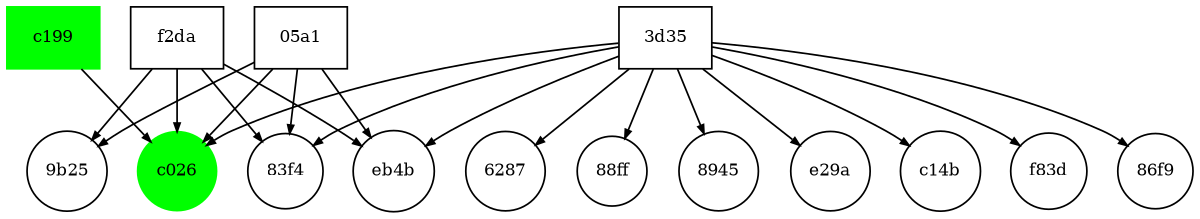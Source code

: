 digraph {
	graph [bb="0,0,636.23,114.01",
		rankdir=TB,
		size="8,5"
	];
	node [fontsize=10,
		height=0.5,
		label="\N"
	];
	edge [arrowsize=0.5];
	c026	[color=green,
		height=0.55882,
		label=c026,
		pos="99,21.005",
		shape=circle,
		style=filled,
		width=0.55882];
	c199	[color=green,
		label=c199,
		pos="27,96.01",
		shape=box,
		style=filled,
		width=0.75];
	c199 -> c026	[pos="e,85.426,35.769 44.063,77.709 55.223,66.393 69.778,51.635 81.102,40.153"];
	eb4b	[height=0.58348,
		label=eb4b,
		pos="214,21.005",
		shape=circle,
		width=0.58348];
	"3d35"	[label="3d35",
		pos="357,96.01",
		shape=box,
		width=0.75];
	"3d35" -> c026	[pos="e,114.62,34.361 329.51,92.031 285.42,86.521 196.88,72.412 128,42.01 125.28,40.808 122.54,39.339 119.89,37.749"];
	"3d35" -> eb4b	[pos="e,230.86,33.883 329.95,83.686 306.7,73.631 272.5,58.079 244,42.01 241.41,40.55 238.75,38.943 236.13,37.294"];
	"83f4"	[height=0.53417,
		label="83f4",
		pos="156,21.005",
		shape=circle,
		width=0.53417];
	"3d35" -> "83f4"	[pos="e,170.84,33.952 329.6,89.499 294.6,81.822 232.72,66.079 184,42.01 181.33,40.691 178.64,39.126 176.03,37.462"];
	8945	[height=0.55882,
		label=8945,
		pos="385,21.005",
		shape=circle,
		width=0.55882];
	"3d35" -> 8945	[pos="e,378.02,40.201 363.64,77.709 367.26,68.263 371.8,56.418 375.77,46.083"];
	e29a	[height=0.55882,
		label=e29a,
		pos="443,21.005",
		shape=circle,
		width=0.55882];
	"3d35" -> e29a	[pos="e,427.88,34.842 377.38,77.709 391.18,65.993 409.33,50.586 423.04,38.946"];
	c14b	[height=0.57115,
		label=c14b,
		pos="502,21.005",
		shape=circle,
		width=0.57115];
	"3d35" -> c14b	[pos="e,485.47,33.695 384.08,83.953 407.76,73.949 442.84,58.323 472,42.01 474.66,40.523 477.39,38.877 480.08,37.188"];
	f83d	[height=0.5465,
		label=f83d,
		pos="560,21.005",
		shape=circle,
		width=0.5465];
	"3d35" -> f83d	[pos="e,544.87,34.17 384.41,89.621 419.77,82.026 482.58,66.325 532,42.01 534.61,40.726 537.24,39.207 539.79,37.589"];
	"86f9"	[height=0.53417,
		label="86f9",
		pos="617,21.005",
		shape=circle,
		width=0.53417];
	"3d35" -> "86f9"	[pos="e,602.56,33.967 384.19,92.315 428.69,87.147 519.1,73.435 589,42.01 591.78,40.76 594.57,39.212 597.25,37.535"];
	6287	[height=0.55882,
		label=6287,
		pos="273,21.005",
		shape=circle,
		width=0.55882];
	"3d35" -> 6287	[pos="e,288.03,35.072 337.09,77.709 323.7,66.068 306.11,50.783 292.75,39.17"];
	"88ff"	[height=0.50952,
		label="88ff",
		pos="329,21.005",
		shape=circle,
		width=0.50952];
	"3d35" -> "88ff"	[pos="e,335.4,38.68 350.36,77.709 346.58,67.84 341.79,55.353 337.71,44.704"];
	f2da	[label=f2da,
		pos="99,96.01",
		shape=box,
		width=0.75];
	f2da -> c026	[pos="e,99,41.499 99,77.709 99,68.785 99,57.721 99,47.811"];
	f2da -> eb4b	[pos="e,196.93,33.522 126.31,78.274 143.05,67.947 164.85,54.358 184,42.01 186.5,40.399 189.1,38.696 191.69,36.993"];
	f2da -> "83f4"	[pos="e,144.51,36.719 112.51,77.709 120.96,66.886 131.87,52.914 140.65,41.671"];
	"9b25"	[height=0.57115,
		label="9b25",
		pos="40,21.005",
		shape=circle,
		width=0.57115];
	f2da -> "9b25"	[pos="e,52.675,37.689 85.018,77.709 76.507,67.178 65.588,53.667 56.635,42.589"];
	"05a1"	[label="05a1",
		pos="171,96.01",
		shape=box,
		width=0.75];
	"05a1" -> c026	[pos="e,112.57,35.769 153.94,77.709 142.78,66.393 128.22,51.635 116.9,40.153"];
	"05a1" -> eb4b	[pos="e,203.58,39.689 181.19,77.709 186.94,67.943 194.21,55.612 200.43,45.037"];
	"05a1" -> "83f4"	[pos="e,159.74,40.201 167.45,77.709 165.52,68.351 163.12,56.639 161.01,46.373"];
	"05a1" -> "9b25"	[pos="e,56.62,33.536 143.57,81.596 123.01,71.308 94.351,56.465 70,42.01 67.379,40.455 64.67,38.767 62.001,37.054"];
}
